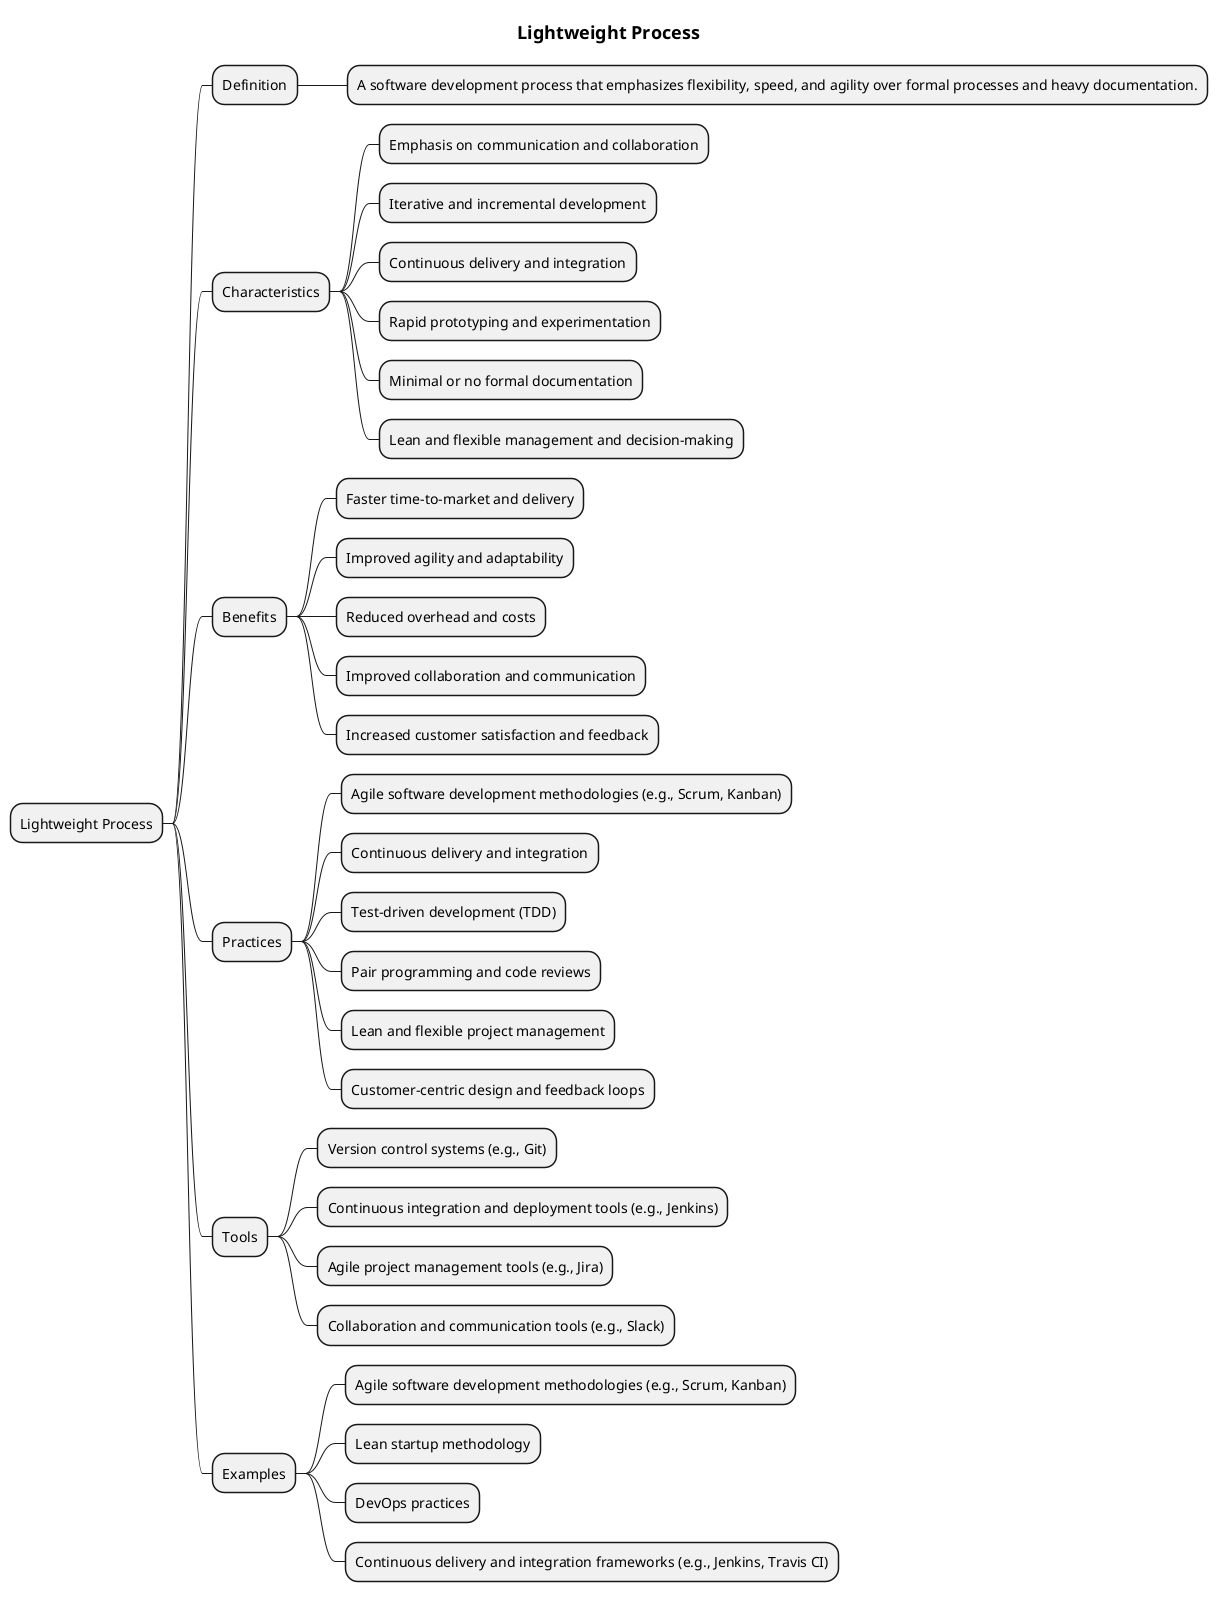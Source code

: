 @startmindmap
title = Lightweight Process

* Lightweight Process

** Definition
*** A software development process that emphasizes flexibility, speed, and agility over formal processes and heavy documentation.

** Characteristics
*** Emphasis on communication and collaboration
*** Iterative and incremental development
*** Continuous delivery and integration
*** Rapid prototyping and experimentation
*** Minimal or no formal documentation
*** Lean and flexible management and decision-making

** Benefits
*** Faster time-to-market and delivery
*** Improved agility and adaptability
*** Reduced overhead and costs
*** Improved collaboration and communication
*** Increased customer satisfaction and feedback

** Practices
*** Agile software development methodologies (e.g., Scrum, Kanban)
*** Continuous delivery and integration
*** Test-driven development (TDD)
*** Pair programming and code reviews
*** Lean and flexible project management
*** Customer-centric design and feedback loops

** Tools
*** Version control systems (e.g., Git)
*** Continuous integration and deployment tools (e.g., Jenkins)
*** Agile project management tools (e.g., Jira)
*** Collaboration and communication tools (e.g., Slack)

** Examples
*** Agile software development methodologies (e.g., Scrum, Kanban)
*** Lean startup methodology
*** DevOps practices
*** Continuous delivery and integration frameworks (e.g., Jenkins, Travis CI)

@endmindmap
